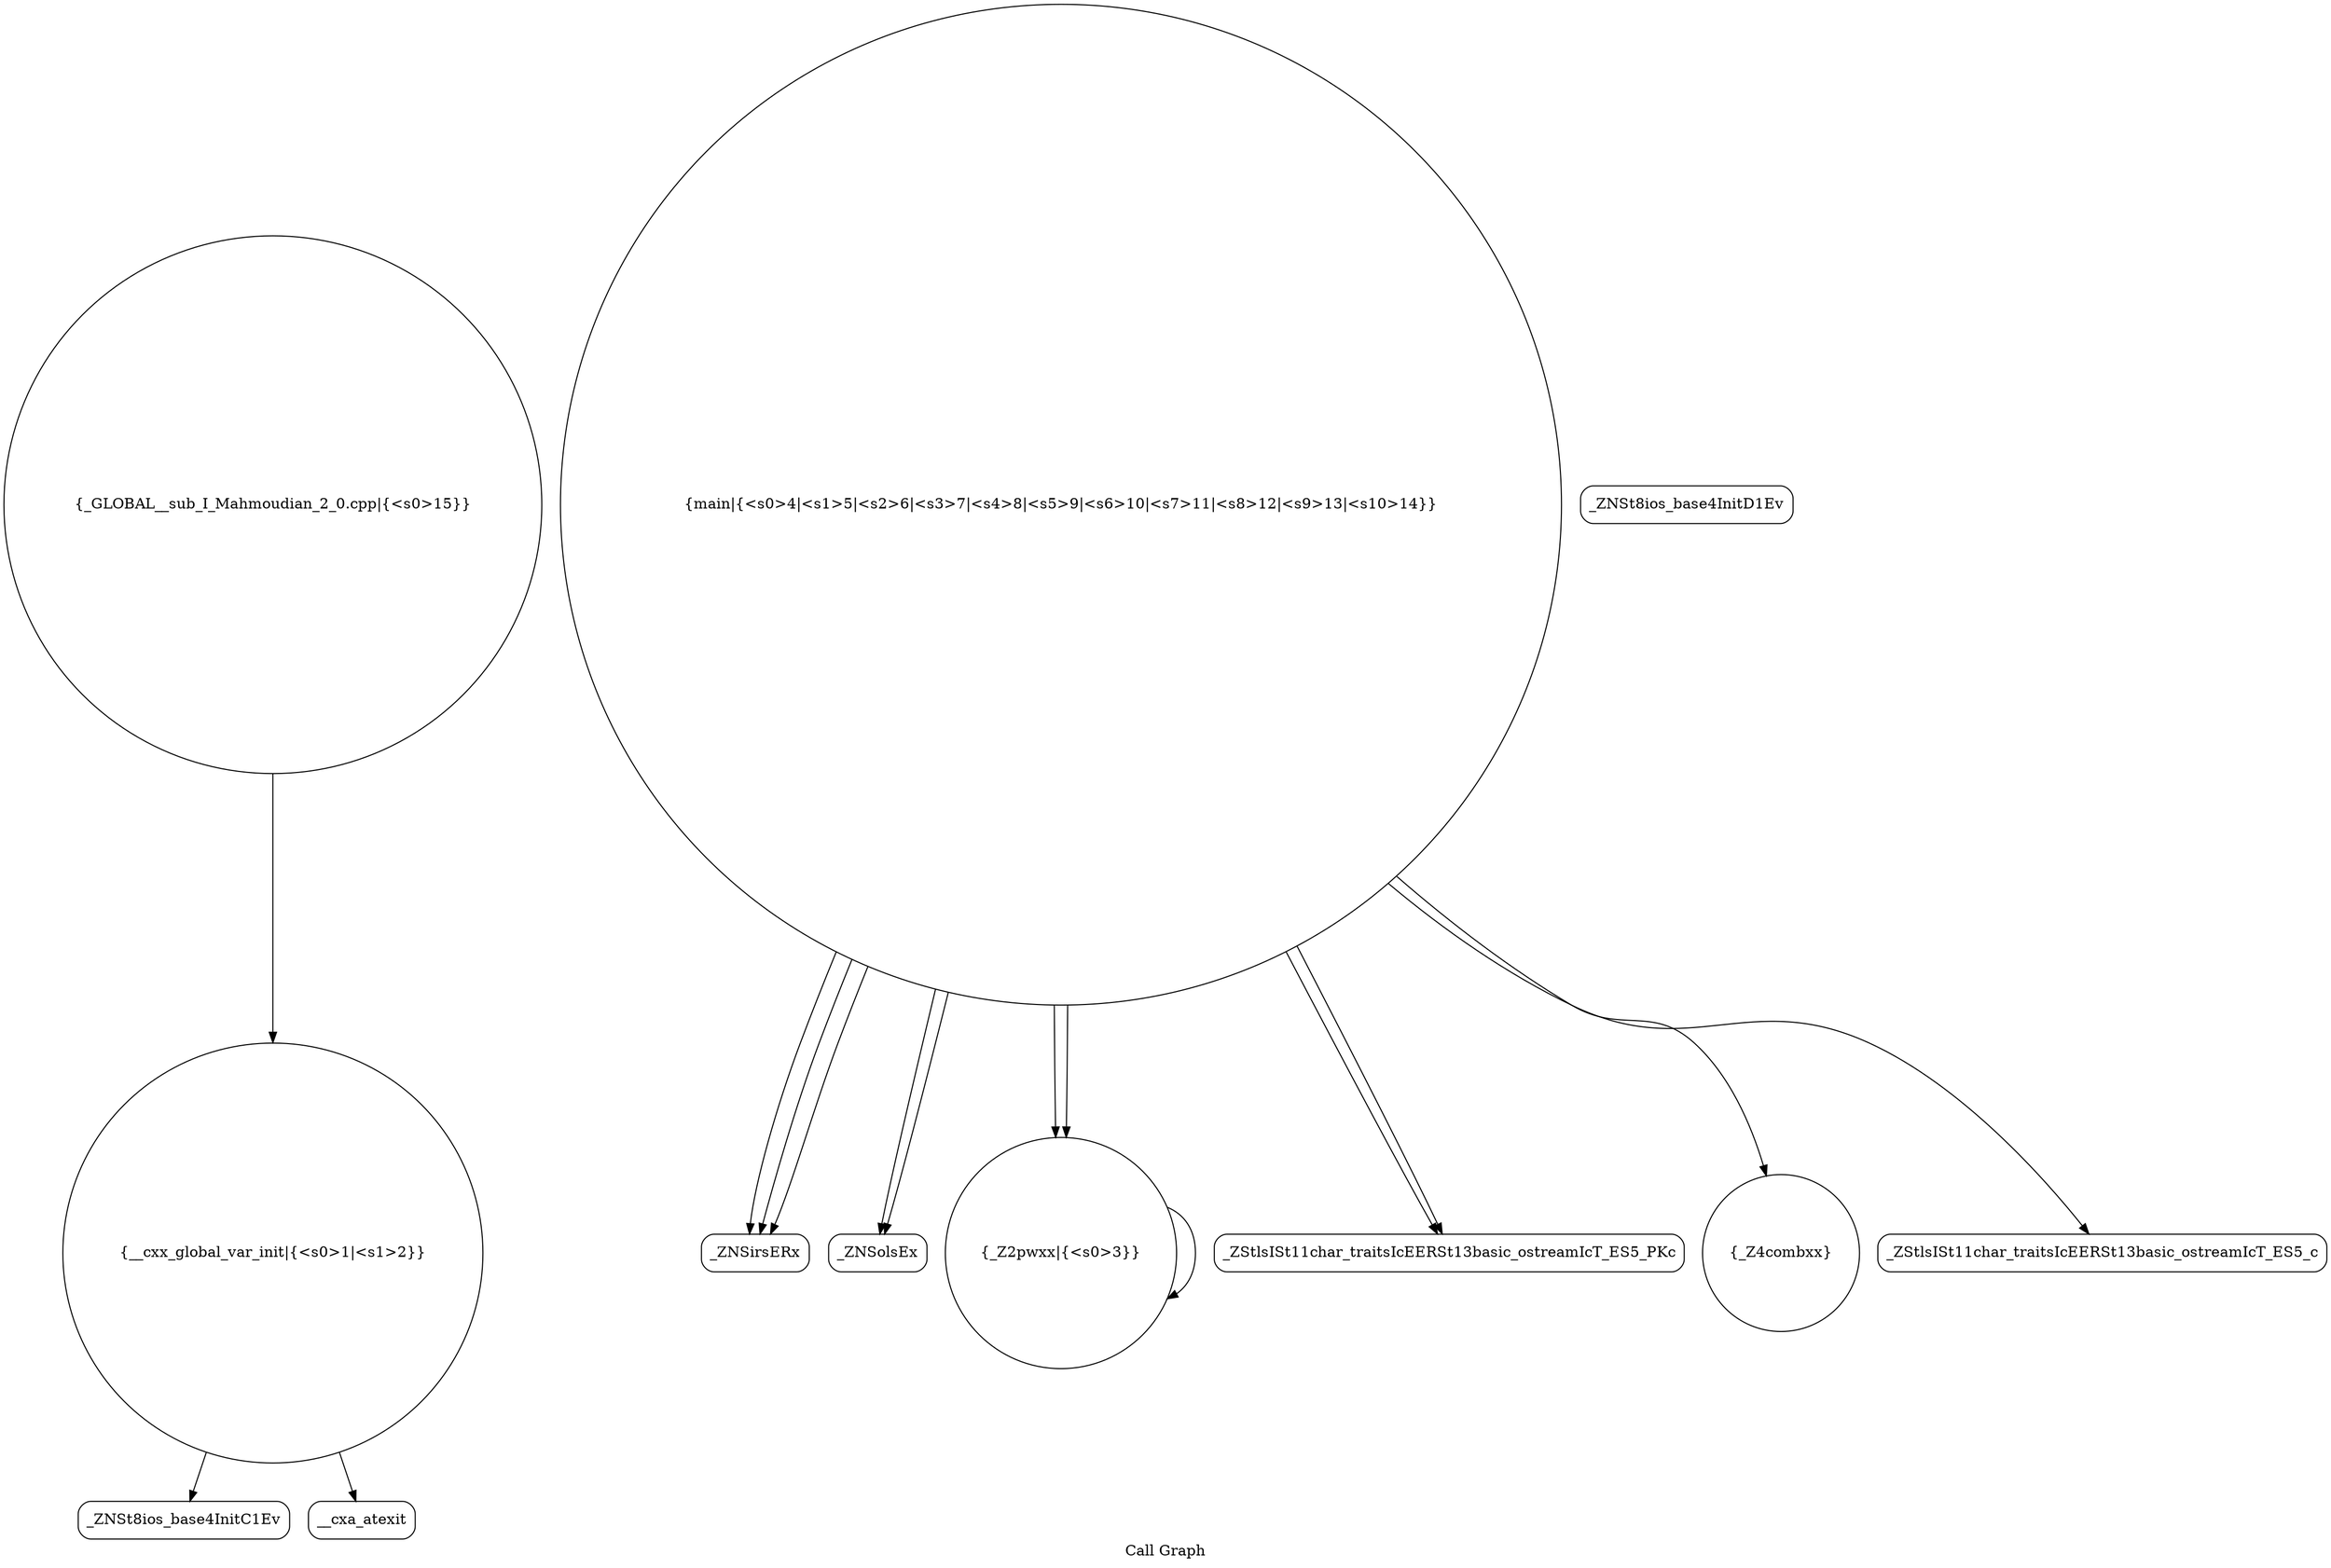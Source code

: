 digraph "Call Graph" {
	label="Call Graph";

	Node0x55e1f87b5320 [shape=record,shape=circle,label="{__cxx_global_var_init|{<s0>1|<s1>2}}"];
	Node0x55e1f87b5320:s0 -> Node0x55e1f87b57b0[color=black];
	Node0x55e1f87b5320:s1 -> Node0x55e1f87b58b0[color=black];
	Node0x55e1f87b5ab0 [shape=record,shape=Mrecord,label="{_ZNSirsERx}"];
	Node0x55e1f87b5830 [shape=record,shape=Mrecord,label="{_ZNSt8ios_base4InitD1Ev}"];
	Node0x55e1f87b5bb0 [shape=record,shape=Mrecord,label="{_ZNSolsEx}"];
	Node0x55e1f87b5930 [shape=record,shape=circle,label="{_Z2pwxx|{<s0>3}}"];
	Node0x55e1f87b5930:s0 -> Node0x55e1f87b5930[color=black];
	Node0x55e1f87b5cb0 [shape=record,shape=circle,label="{_GLOBAL__sub_I_Mahmoudian_2_0.cpp|{<s0>15}}"];
	Node0x55e1f87b5cb0:s0 -> Node0x55e1f87b5320[color=black];
	Node0x55e1f87b5a30 [shape=record,shape=circle,label="{main|{<s0>4|<s1>5|<s2>6|<s3>7|<s4>8|<s5>9|<s6>10|<s7>11|<s8>12|<s9>13|<s10>14}}"];
	Node0x55e1f87b5a30:s0 -> Node0x55e1f87b5930[color=black];
	Node0x55e1f87b5a30:s1 -> Node0x55e1f87b5ab0[color=black];
	Node0x55e1f87b5a30:s2 -> Node0x55e1f87b5b30[color=black];
	Node0x55e1f87b5a30:s3 -> Node0x55e1f87b5bb0[color=black];
	Node0x55e1f87b5a30:s4 -> Node0x55e1f87b5b30[color=black];
	Node0x55e1f87b5a30:s5 -> Node0x55e1f87b5ab0[color=black];
	Node0x55e1f87b5a30:s6 -> Node0x55e1f87b5ab0[color=black];
	Node0x55e1f87b5a30:s7 -> Node0x55e1f87b59b0[color=black];
	Node0x55e1f87b5a30:s8 -> Node0x55e1f87b5930[color=black];
	Node0x55e1f87b5a30:s9 -> Node0x55e1f87b5bb0[color=black];
	Node0x55e1f87b5a30:s10 -> Node0x55e1f87b5c30[color=black];
	Node0x55e1f87b57b0 [shape=record,shape=Mrecord,label="{_ZNSt8ios_base4InitC1Ev}"];
	Node0x55e1f87b5b30 [shape=record,shape=Mrecord,label="{_ZStlsISt11char_traitsIcEERSt13basic_ostreamIcT_ES5_PKc}"];
	Node0x55e1f87b58b0 [shape=record,shape=Mrecord,label="{__cxa_atexit}"];
	Node0x55e1f87b5c30 [shape=record,shape=Mrecord,label="{_ZStlsISt11char_traitsIcEERSt13basic_ostreamIcT_ES5_c}"];
	Node0x55e1f87b59b0 [shape=record,shape=circle,label="{_Z4combxx}"];
}
